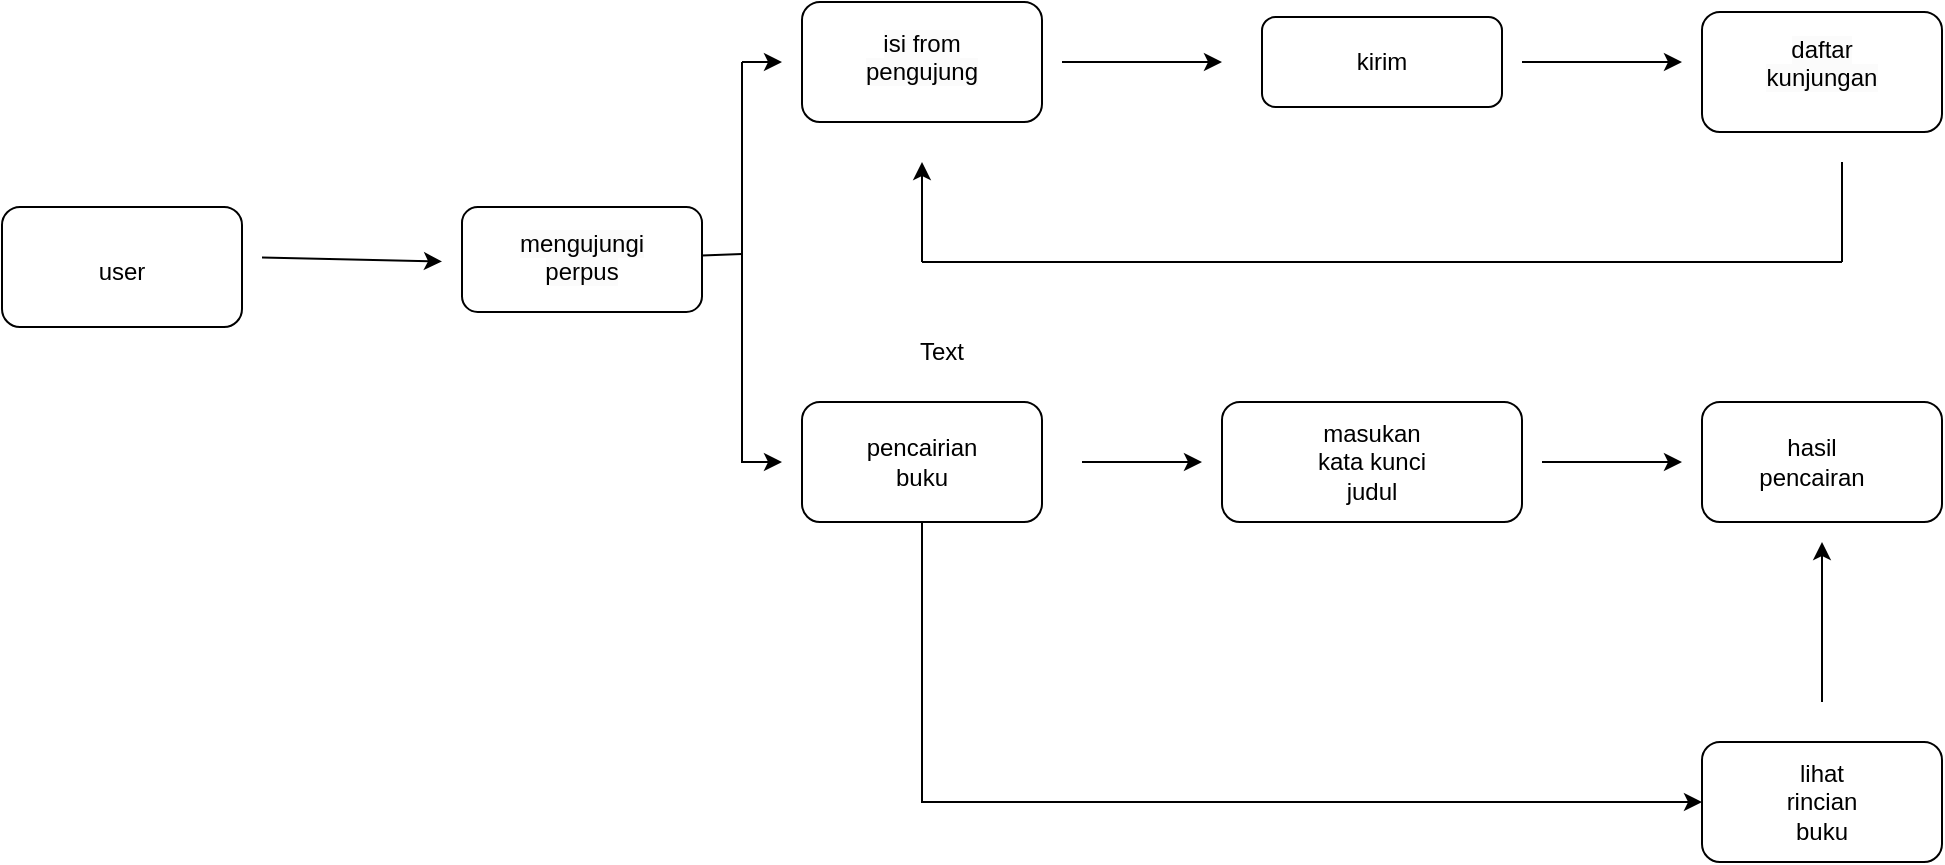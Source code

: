 <mxfile version="23.0.2" type="github">
  <diagram name="Page-1" id="DKuZucTcz6A-AC1Z8w8A">
    <mxGraphModel dx="880" dy="468" grid="1" gridSize="10" guides="1" tooltips="1" connect="1" arrows="1" fold="1" page="1" pageScale="1" pageWidth="850" pageHeight="1100" math="0" shadow="0">
      <root>
        <mxCell id="0" />
        <mxCell id="1" parent="0" />
        <mxCell id="LVa19LdLK3UZ1aW5BhAD-5" value="" style="endArrow=classic;html=1;rounded=0;" edge="1" parent="1">
          <mxGeometry width="50" height="50" relative="1" as="geometry">
            <mxPoint x="130" y="197.75" as="sourcePoint" />
            <mxPoint x="220" y="199.75" as="targetPoint" />
            <Array as="points" />
          </mxGeometry>
        </mxCell>
        <mxCell id="LVa19LdLK3UZ1aW5BhAD-26" value="" style="rounded=1;whiteSpace=wrap;html=1;" vertex="1" parent="1">
          <mxGeometry y="172.5" width="120" height="60" as="geometry" />
        </mxCell>
        <mxCell id="LVa19LdLK3UZ1aW5BhAD-27" value="user" style="text;html=1;strokeColor=none;fillColor=none;align=center;verticalAlign=middle;whiteSpace=wrap;rounded=0;" vertex="1" parent="1">
          <mxGeometry x="30" y="190" width="60" height="30" as="geometry" />
        </mxCell>
        <mxCell id="LVa19LdLK3UZ1aW5BhAD-28" value="" style="rounded=1;whiteSpace=wrap;html=1;" vertex="1" parent="1">
          <mxGeometry x="230" y="172.5" width="120" height="52.5" as="geometry" />
        </mxCell>
        <mxCell id="LVa19LdLK3UZ1aW5BhAD-29" value="&#xa;&lt;span style=&quot;color: rgb(0, 0, 0); font-family: Helvetica; font-size: 12px; font-style: normal; font-variant-ligatures: normal; font-variant-caps: normal; font-weight: 400; letter-spacing: normal; orphans: 2; text-align: center; text-indent: 0px; text-transform: none; widows: 2; word-spacing: 0px; -webkit-text-stroke-width: 0px; background-color: rgb(251, 251, 251); text-decoration-thickness: initial; text-decoration-style: initial; text-decoration-color: initial; float: none; display: inline !important;&quot;&gt;mengujungi perpus&lt;/span&gt;&#xa;&#xa;" style="text;html=1;strokeColor=none;fillColor=none;align=center;verticalAlign=middle;whiteSpace=wrap;rounded=0;" vertex="1" parent="1">
          <mxGeometry x="260" y="190" width="60" height="30" as="geometry" />
        </mxCell>
        <mxCell id="LVa19LdLK3UZ1aW5BhAD-30" value="" style="rounded=1;whiteSpace=wrap;html=1;" vertex="1" parent="1">
          <mxGeometry x="400" y="70" width="120" height="60" as="geometry" />
        </mxCell>
        <mxCell id="LVa19LdLK3UZ1aW5BhAD-31" value="&#xa;&lt;span style=&quot;color: rgb(0, 0, 0); font-family: Helvetica; font-size: 12px; font-style: normal; font-variant-ligatures: normal; font-variant-caps: normal; font-weight: 400; letter-spacing: normal; orphans: 2; text-align: center; text-indent: 0px; text-transform: none; widows: 2; word-spacing: 0px; -webkit-text-stroke-width: 0px; background-color: rgb(251, 251, 251); text-decoration-thickness: initial; text-decoration-style: initial; text-decoration-color: initial; float: none; display: inline !important;&quot;&gt;isi from pengujung&lt;/span&gt;&#xa;&#xa;" style="text;html=1;strokeColor=none;fillColor=none;align=center;verticalAlign=middle;whiteSpace=wrap;rounded=0;" vertex="1" parent="1">
          <mxGeometry x="430" y="90" width="60" height="30" as="geometry" />
        </mxCell>
        <mxCell id="LVa19LdLK3UZ1aW5BhAD-32" value="" style="rounded=1;whiteSpace=wrap;html=1;" vertex="1" parent="1">
          <mxGeometry x="630" y="77.5" width="120" height="45" as="geometry" />
        </mxCell>
        <mxCell id="LVa19LdLK3UZ1aW5BhAD-33" value="kirim" style="text;html=1;strokeColor=none;fillColor=none;align=center;verticalAlign=middle;whiteSpace=wrap;rounded=0;" vertex="1" parent="1">
          <mxGeometry x="660" y="85" width="60" height="30" as="geometry" />
        </mxCell>
        <mxCell id="LVa19LdLK3UZ1aW5BhAD-34" value="" style="rounded=1;whiteSpace=wrap;html=1;" vertex="1" parent="1">
          <mxGeometry x="850" y="75" width="120" height="60" as="geometry" />
        </mxCell>
        <mxCell id="LVa19LdLK3UZ1aW5BhAD-35" value="&#xa;&lt;span style=&quot;color: rgb(0, 0, 0); font-family: Helvetica; font-size: 12px; font-style: normal; font-variant-ligatures: normal; font-variant-caps: normal; font-weight: 400; letter-spacing: normal; orphans: 2; text-align: center; text-indent: 0px; text-transform: none; widows: 2; word-spacing: 0px; -webkit-text-stroke-width: 0px; background-color: rgb(251, 251, 251); text-decoration-thickness: initial; text-decoration-style: initial; text-decoration-color: initial; float: none; display: inline !important;&quot;&gt;daftar kunjungan&lt;/span&gt;&#xa;&#xa;" style="text;html=1;strokeColor=none;fillColor=none;align=center;verticalAlign=middle;whiteSpace=wrap;rounded=0;" vertex="1" parent="1">
          <mxGeometry x="875" y="92.5" width="70" height="30" as="geometry" />
        </mxCell>
        <mxCell id="LVa19LdLK3UZ1aW5BhAD-36" value="" style="rounded=1;whiteSpace=wrap;html=1;" vertex="1" parent="1">
          <mxGeometry x="400" y="270" width="120" height="60" as="geometry" />
        </mxCell>
        <mxCell id="LVa19LdLK3UZ1aW5BhAD-38" value="pencairian buku" style="text;html=1;strokeColor=none;fillColor=none;align=center;verticalAlign=middle;whiteSpace=wrap;rounded=0;" vertex="1" parent="1">
          <mxGeometry x="430" y="285" width="60" height="30" as="geometry" />
        </mxCell>
        <mxCell id="LVa19LdLK3UZ1aW5BhAD-39" value="" style="rounded=1;whiteSpace=wrap;html=1;" vertex="1" parent="1">
          <mxGeometry x="610" y="270" width="150" height="60" as="geometry" />
        </mxCell>
        <mxCell id="LVa19LdLK3UZ1aW5BhAD-40" value="Text" style="text;html=1;strokeColor=none;fillColor=none;align=center;verticalAlign=middle;whiteSpace=wrap;rounded=0;" vertex="1" parent="1">
          <mxGeometry x="440" y="230" width="60" height="30" as="geometry" />
        </mxCell>
        <mxCell id="LVa19LdLK3UZ1aW5BhAD-41" value="masukan kata kunci judul" style="text;html=1;strokeColor=none;fillColor=none;align=center;verticalAlign=middle;whiteSpace=wrap;rounded=0;" vertex="1" parent="1">
          <mxGeometry x="655" y="285" width="60" height="30" as="geometry" />
        </mxCell>
        <mxCell id="LVa19LdLK3UZ1aW5BhAD-43" value="" style="rounded=1;whiteSpace=wrap;html=1;" vertex="1" parent="1">
          <mxGeometry x="850" y="270" width="120" height="60" as="geometry" />
        </mxCell>
        <mxCell id="LVa19LdLK3UZ1aW5BhAD-45" value="hasil pencairan" style="text;html=1;strokeColor=none;fillColor=none;align=center;verticalAlign=middle;whiteSpace=wrap;rounded=0;" vertex="1" parent="1">
          <mxGeometry x="875" y="285" width="60" height="30" as="geometry" />
        </mxCell>
        <mxCell id="LVa19LdLK3UZ1aW5BhAD-52" value="" style="endArrow=none;html=1;rounded=0;" edge="1" parent="1">
          <mxGeometry width="50" height="50" relative="1" as="geometry">
            <mxPoint x="370" y="200" as="sourcePoint" />
            <mxPoint x="370" y="100" as="targetPoint" />
          </mxGeometry>
        </mxCell>
        <mxCell id="LVa19LdLK3UZ1aW5BhAD-53" value="" style="endArrow=classic;html=1;rounded=0;" edge="1" parent="1">
          <mxGeometry width="50" height="50" relative="1" as="geometry">
            <mxPoint x="370" y="100" as="sourcePoint" />
            <mxPoint x="390" y="100" as="targetPoint" />
            <Array as="points">
              <mxPoint x="380" y="100" />
            </Array>
          </mxGeometry>
        </mxCell>
        <mxCell id="LVa19LdLK3UZ1aW5BhAD-54" value="" style="endArrow=none;html=1;rounded=0;" edge="1" parent="1" source="LVa19LdLK3UZ1aW5BhAD-28">
          <mxGeometry width="50" height="50" relative="1" as="geometry">
            <mxPoint x="440" y="270" as="sourcePoint" />
            <mxPoint x="370" y="196" as="targetPoint" />
            <Array as="points" />
          </mxGeometry>
        </mxCell>
        <mxCell id="LVa19LdLK3UZ1aW5BhAD-57" value="" style="endArrow=classic;html=1;rounded=0;" edge="1" parent="1">
          <mxGeometry width="50" height="50" relative="1" as="geometry">
            <mxPoint x="530" y="100" as="sourcePoint" />
            <mxPoint x="610" y="100" as="targetPoint" />
            <Array as="points">
              <mxPoint x="560" y="100" />
            </Array>
          </mxGeometry>
        </mxCell>
        <mxCell id="LVa19LdLK3UZ1aW5BhAD-58" value="" style="endArrow=classic;html=1;rounded=0;" edge="1" parent="1">
          <mxGeometry width="50" height="50" relative="1" as="geometry">
            <mxPoint x="760" y="100" as="sourcePoint" />
            <mxPoint x="840" y="100" as="targetPoint" />
            <Array as="points">
              <mxPoint x="800" y="100" />
            </Array>
          </mxGeometry>
        </mxCell>
        <mxCell id="LVa19LdLK3UZ1aW5BhAD-59" value="" style="rounded=1;whiteSpace=wrap;html=1;" vertex="1" parent="1">
          <mxGeometry x="850" y="440" width="120" height="60" as="geometry" />
        </mxCell>
        <mxCell id="LVa19LdLK3UZ1aW5BhAD-60" value="lihat rincian buku" style="text;html=1;strokeColor=none;fillColor=none;align=center;verticalAlign=middle;whiteSpace=wrap;rounded=0;" vertex="1" parent="1">
          <mxGeometry x="880" y="455" width="60" height="30" as="geometry" />
        </mxCell>
        <mxCell id="LVa19LdLK3UZ1aW5BhAD-61" value="" style="endArrow=classic;html=1;rounded=0;" edge="1" parent="1">
          <mxGeometry width="50" height="50" relative="1" as="geometry">
            <mxPoint x="370" y="200" as="sourcePoint" />
            <mxPoint x="390" y="300" as="targetPoint" />
            <Array as="points">
              <mxPoint x="370" y="300" />
            </Array>
          </mxGeometry>
        </mxCell>
        <mxCell id="LVa19LdLK3UZ1aW5BhAD-62" value="" style="endArrow=classic;html=1;rounded=0;" edge="1" parent="1">
          <mxGeometry width="50" height="50" relative="1" as="geometry">
            <mxPoint x="540" y="300" as="sourcePoint" />
            <mxPoint x="600" y="300" as="targetPoint" />
            <Array as="points">
              <mxPoint x="560" y="300" />
            </Array>
          </mxGeometry>
        </mxCell>
        <mxCell id="LVa19LdLK3UZ1aW5BhAD-63" value="" style="endArrow=classic;html=1;rounded=0;" edge="1" parent="1">
          <mxGeometry width="50" height="50" relative="1" as="geometry">
            <mxPoint x="770" y="300" as="sourcePoint" />
            <mxPoint x="840" y="300" as="targetPoint" />
            <Array as="points">
              <mxPoint x="800" y="300" />
            </Array>
          </mxGeometry>
        </mxCell>
        <mxCell id="LVa19LdLK3UZ1aW5BhAD-65" value="" style="endArrow=classic;html=1;rounded=0;" edge="1" parent="1">
          <mxGeometry width="50" height="50" relative="1" as="geometry">
            <mxPoint x="460" y="200" as="sourcePoint" />
            <mxPoint x="460" y="150" as="targetPoint" />
            <Array as="points">
              <mxPoint x="460" y="170" />
            </Array>
          </mxGeometry>
        </mxCell>
        <mxCell id="LVa19LdLK3UZ1aW5BhAD-66" value="" style="endArrow=classic;html=1;rounded=0;" edge="1" parent="1">
          <mxGeometry width="50" height="50" relative="1" as="geometry">
            <mxPoint x="910" y="420" as="sourcePoint" />
            <mxPoint x="910" y="340" as="targetPoint" />
            <Array as="points">
              <mxPoint x="910" y="400" />
            </Array>
          </mxGeometry>
        </mxCell>
        <mxCell id="LVa19LdLK3UZ1aW5BhAD-67" value="" style="endArrow=classic;html=1;rounded=0;" edge="1" parent="1">
          <mxGeometry width="50" height="50" relative="1" as="geometry">
            <mxPoint x="460" y="380" as="sourcePoint" />
            <mxPoint x="850" y="470" as="targetPoint" />
            <Array as="points">
              <mxPoint x="460" y="470" />
            </Array>
          </mxGeometry>
        </mxCell>
        <mxCell id="LVa19LdLK3UZ1aW5BhAD-69" value="" style="endArrow=none;html=1;rounded=0;" edge="1" parent="1">
          <mxGeometry width="50" height="50" relative="1" as="geometry">
            <mxPoint x="460" y="200" as="sourcePoint" />
            <mxPoint x="920" y="200" as="targetPoint" />
            <Array as="points">
              <mxPoint x="730" y="200" />
            </Array>
          </mxGeometry>
        </mxCell>
        <mxCell id="LVa19LdLK3UZ1aW5BhAD-70" value="" style="endArrow=none;html=1;rounded=0;" edge="1" parent="1">
          <mxGeometry width="50" height="50" relative="1" as="geometry">
            <mxPoint x="920" y="200" as="sourcePoint" />
            <mxPoint x="920" y="150" as="targetPoint" />
            <Array as="points">
              <mxPoint x="920" y="180" />
            </Array>
          </mxGeometry>
        </mxCell>
        <mxCell id="LVa19LdLK3UZ1aW5BhAD-71" value="" style="endArrow=none;html=1;rounded=0;entryX=0.5;entryY=1;entryDx=0;entryDy=0;" edge="1" parent="1" target="LVa19LdLK3UZ1aW5BhAD-36">
          <mxGeometry width="50" height="50" relative="1" as="geometry">
            <mxPoint x="460" y="380" as="sourcePoint" />
            <mxPoint x="590" y="220" as="targetPoint" />
            <Array as="points">
              <mxPoint x="460" y="360" />
            </Array>
          </mxGeometry>
        </mxCell>
      </root>
    </mxGraphModel>
  </diagram>
</mxfile>
